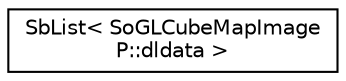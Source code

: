 digraph "Graphical Class Hierarchy"
{
 // LATEX_PDF_SIZE
  edge [fontname="Helvetica",fontsize="10",labelfontname="Helvetica",labelfontsize="10"];
  node [fontname="Helvetica",fontsize="10",shape=record];
  rankdir="LR";
  Node0 [label="SbList\< SoGLCubeMapImage\lP::dldata \>",height=0.2,width=0.4,color="black", fillcolor="white", style="filled",URL="$classSbList.html",tooltip=" "];
}

